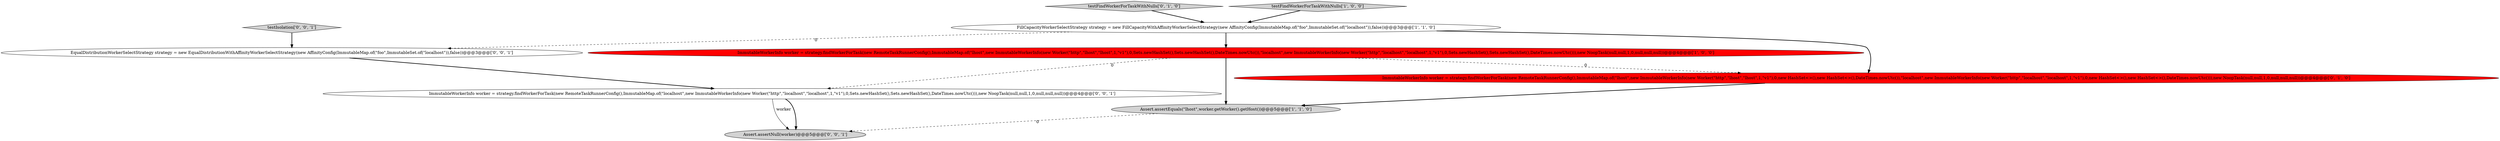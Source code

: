 digraph {
6 [style = filled, label = "testIsolation['0', '0', '1']", fillcolor = lightgray, shape = diamond image = "AAA0AAABBB3BBB"];
4 [style = filled, label = "testFindWorkerForTaskWithNulls['0', '1', '0']", fillcolor = lightgray, shape = diamond image = "AAA0AAABBB2BBB"];
2 [style = filled, label = "testFindWorkerForTaskWithNulls['1', '0', '0']", fillcolor = lightgray, shape = diamond image = "AAA0AAABBB1BBB"];
1 [style = filled, label = "ImmutableWorkerInfo worker = strategy.findWorkerForTask(new RemoteTaskRunnerConfig(),ImmutableMap.of(\"lhost\",new ImmutableWorkerInfo(new Worker(\"http\",\"lhost\",\"lhost\",1,\"v1\"),0,Sets.newHashSet(),Sets.newHashSet(),DateTimes.nowUtc()),\"localhost\",new ImmutableWorkerInfo(new Worker(\"http\",\"localhost\",\"localhost\",1,\"v1\"),0,Sets.newHashSet(),Sets.newHashSet(),DateTimes.nowUtc())),new NoopTask(null,null,1,0,null,null,null))@@@4@@@['1', '0', '0']", fillcolor = red, shape = ellipse image = "AAA1AAABBB1BBB"];
3 [style = filled, label = "FillCapacityWorkerSelectStrategy strategy = new FillCapacityWithAffinityWorkerSelectStrategy(new AffinityConfig(ImmutableMap.of(\"foo\",ImmutableSet.of(\"localhost\")),false))@@@3@@@['1', '1', '0']", fillcolor = white, shape = ellipse image = "AAA0AAABBB1BBB"];
0 [style = filled, label = "Assert.assertEquals(\"lhost\",worker.getWorker().getHost())@@@5@@@['1', '1', '0']", fillcolor = lightgray, shape = ellipse image = "AAA0AAABBB1BBB"];
9 [style = filled, label = "Assert.assertNull(worker)@@@5@@@['0', '0', '1']", fillcolor = lightgray, shape = ellipse image = "AAA0AAABBB3BBB"];
8 [style = filled, label = "ImmutableWorkerInfo worker = strategy.findWorkerForTask(new RemoteTaskRunnerConfig(),ImmutableMap.of(\"localhost\",new ImmutableWorkerInfo(new Worker(\"http\",\"localhost\",\"localhost\",1,\"v1\"),0,Sets.newHashSet(),Sets.newHashSet(),DateTimes.nowUtc())),new NoopTask(null,null,1,0,null,null,null))@@@4@@@['0', '0', '1']", fillcolor = white, shape = ellipse image = "AAA0AAABBB3BBB"];
7 [style = filled, label = "EqualDistributionWorkerSelectStrategy strategy = new EqualDistributionWithAffinityWorkerSelectStrategy(new AffinityConfig(ImmutableMap.of(\"foo\",ImmutableSet.of(\"localhost\")),false))@@@3@@@['0', '0', '1']", fillcolor = white, shape = ellipse image = "AAA0AAABBB3BBB"];
5 [style = filled, label = "ImmutableWorkerInfo worker = strategy.findWorkerForTask(new RemoteTaskRunnerConfig(),ImmutableMap.of(\"lhost\",new ImmutableWorkerInfo(new Worker(\"http\",\"lhost\",\"lhost\",1,\"v1\"),0,new HashSet<>(),new HashSet<>(),DateTimes.nowUtc()),\"localhost\",new ImmutableWorkerInfo(new Worker(\"http\",\"localhost\",\"localhost\",1,\"v1\"),0,new HashSet<>(),new HashSet<>(),DateTimes.nowUtc())),new NoopTask(null,null,1,0,null,null,null))@@@4@@@['0', '1', '0']", fillcolor = red, shape = ellipse image = "AAA1AAABBB2BBB"];
4->3 [style = bold, label=""];
1->8 [style = dashed, label="0"];
3->5 [style = bold, label=""];
1->0 [style = bold, label=""];
1->5 [style = dashed, label="0"];
0->9 [style = dashed, label="0"];
6->7 [style = bold, label=""];
5->0 [style = bold, label=""];
3->1 [style = bold, label=""];
7->8 [style = bold, label=""];
3->7 [style = dashed, label="0"];
8->9 [style = solid, label="worker"];
2->3 [style = bold, label=""];
8->9 [style = bold, label=""];
}
